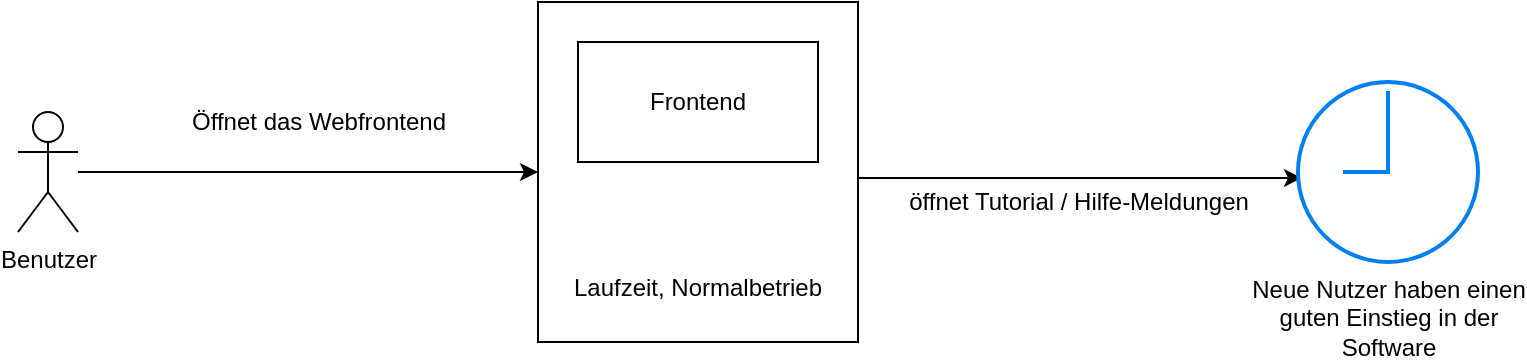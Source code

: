 <mxfile version="12.8.8" type="device"><diagram id="4825HtoTwsyWY6LcjGnN" name="Page-1"><mxGraphModel dx="1422" dy="791" grid="1" gridSize="10" guides="1" tooltips="1" connect="1" arrows="1" fold="1" page="1" pageScale="1" pageWidth="827" pageHeight="1169" math="0" shadow="0"><root><mxCell id="0"/><mxCell id="1" parent="0"/><mxCell id="yjomIk0FwZpuEXgkG4li-6" style="edgeStyle=orthogonalEdgeStyle;rounded=0;orthogonalLoop=1;jettySize=auto;html=1;entryX=0.022;entryY=0.533;entryDx=0;entryDy=0;entryPerimeter=0;" edge="1" parent="1" source="yjomIk0FwZpuEXgkG4li-1" target="yjomIk0FwZpuEXgkG4li-5"><mxGeometry relative="1" as="geometry"><Array as="points"><mxPoint x="560" y="248"/><mxPoint x="560" y="248"/></Array></mxGeometry></mxCell><mxCell id="yjomIk0FwZpuEXgkG4li-7" value="öffnet Tutorial / Hilfe-Meldungen" style="text;html=1;align=center;verticalAlign=middle;resizable=0;points=[];labelBackgroundColor=#ffffff;" vertex="1" connectable="0" parent="yjomIk0FwZpuEXgkG4li-6"><mxGeometry x="-0.598" y="-4" relative="1" as="geometry"><mxPoint x="65" y="8" as="offset"/></mxGeometry></mxCell><mxCell id="yjomIk0FwZpuEXgkG4li-1" value="&lt;div&gt;&lt;br&gt;&lt;/div&gt;&lt;div&gt;&lt;br&gt;&lt;/div&gt;&lt;div&gt;&lt;br&gt;&lt;/div&gt;&lt;div&gt;&lt;br&gt;&lt;/div&gt;&lt;div&gt;&lt;br&gt;&lt;/div&gt;&lt;div&gt;&lt;br&gt;&lt;/div&gt;&lt;div&gt;&lt;br&gt;&lt;/div&gt;&lt;div&gt;&lt;br&gt;&lt;/div&gt;&lt;div&gt;Laufzeit, Normalbetrieb&lt;br&gt;&lt;/div&gt;" style="rounded=0;whiteSpace=wrap;html=1;" vertex="1" parent="1"><mxGeometry x="320" y="160" width="160" height="170" as="geometry"/></mxCell><mxCell id="yjomIk0FwZpuEXgkG4li-2" value="Frontend" style="rounded=0;whiteSpace=wrap;html=1;" vertex="1" parent="1"><mxGeometry x="340" y="180" width="120" height="60" as="geometry"/></mxCell><mxCell id="yjomIk0FwZpuEXgkG4li-4" style="edgeStyle=orthogonalEdgeStyle;rounded=0;orthogonalLoop=1;jettySize=auto;html=1;entryX=0;entryY=0.5;entryDx=0;entryDy=0;" edge="1" parent="1" source="yjomIk0FwZpuEXgkG4li-3" target="yjomIk0FwZpuEXgkG4li-1"><mxGeometry relative="1" as="geometry"/></mxCell><mxCell id="yjomIk0FwZpuEXgkG4li-8" value="&lt;div&gt;Öffnet das Webfrontend &lt;br&gt;&lt;/div&gt;" style="text;html=1;align=center;verticalAlign=middle;resizable=0;points=[];labelBackgroundColor=#ffffff;" vertex="1" connectable="0" parent="yjomIk0FwZpuEXgkG4li-4"><mxGeometry x="-0.243" y="-5" relative="1" as="geometry"><mxPoint x="33" y="-30" as="offset"/></mxGeometry></mxCell><mxCell id="yjomIk0FwZpuEXgkG4li-3" value="Benutzer" style="shape=umlActor;verticalLabelPosition=bottom;labelBackgroundColor=#ffffff;verticalAlign=top;html=1;outlineConnect=0;" vertex="1" parent="1"><mxGeometry x="60" y="215" width="30" height="60" as="geometry"/></mxCell><mxCell id="yjomIk0FwZpuEXgkG4li-5" value="&lt;div&gt;Neue Nutzer haben einen &lt;br&gt;&lt;/div&gt;&lt;div&gt;guten Einstieg in der&lt;/div&gt;&lt;div&gt;Software&lt;br&gt;&lt;/div&gt;" style="html=1;verticalLabelPosition=bottom;align=center;labelBackgroundColor=#ffffff;verticalAlign=top;strokeWidth=2;strokeColor=#0080F0;shadow=0;dashed=0;shape=mxgraph.ios7.icons.clock;" vertex="1" parent="1"><mxGeometry x="700" y="200" width="90" height="90" as="geometry"/></mxCell></root></mxGraphModel></diagram></mxfile>